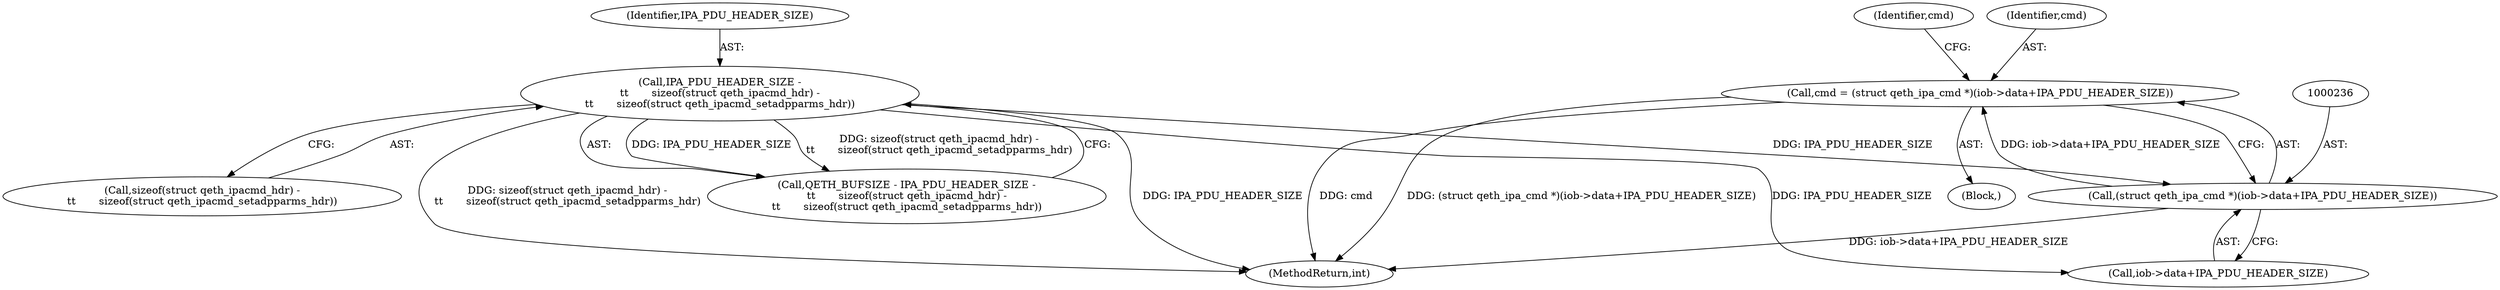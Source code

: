 digraph "0_linux_6fb392b1a63ae36c31f62bc3fc8630b49d602b62@pointer" {
"1000233" [label="(Call,cmd = (struct qeth_ipa_cmd *)(iob->data+IPA_PDU_HEADER_SIZE))"];
"1000235" [label="(Call,(struct qeth_ipa_cmd *)(iob->data+IPA_PDU_HEADER_SIZE))"];
"1000161" [label="(Call,IPA_PDU_HEADER_SIZE -\n\t\t       sizeof(struct qeth_ipacmd_hdr) -\n\t\t       sizeof(struct qeth_ipacmd_setadpparms_hdr))"];
"1000233" [label="(Call,cmd = (struct qeth_ipa_cmd *)(iob->data+IPA_PDU_HEADER_SIZE))"];
"1000237" [label="(Call,iob->data+IPA_PDU_HEADER_SIZE)"];
"1000159" [label="(Call,QETH_BUFSIZE - IPA_PDU_HEADER_SIZE -\n\t\t       sizeof(struct qeth_ipacmd_hdr) -\n\t\t       sizeof(struct qeth_ipacmd_setadpparms_hdr))"];
"1000234" [label="(Identifier,cmd)"];
"1000302" [label="(MethodReturn,int)"];
"1000163" [label="(Call,sizeof(struct qeth_ipacmd_hdr) -\n\t\t       sizeof(struct qeth_ipacmd_setadpparms_hdr))"];
"1000248" [label="(Identifier,cmd)"];
"1000104" [label="(Block,)"];
"1000162" [label="(Identifier,IPA_PDU_HEADER_SIZE)"];
"1000235" [label="(Call,(struct qeth_ipa_cmd *)(iob->data+IPA_PDU_HEADER_SIZE))"];
"1000161" [label="(Call,IPA_PDU_HEADER_SIZE -\n\t\t       sizeof(struct qeth_ipacmd_hdr) -\n\t\t       sizeof(struct qeth_ipacmd_setadpparms_hdr))"];
"1000233" -> "1000104"  [label="AST: "];
"1000233" -> "1000235"  [label="CFG: "];
"1000234" -> "1000233"  [label="AST: "];
"1000235" -> "1000233"  [label="AST: "];
"1000248" -> "1000233"  [label="CFG: "];
"1000233" -> "1000302"  [label="DDG: (struct qeth_ipa_cmd *)(iob->data+IPA_PDU_HEADER_SIZE)"];
"1000233" -> "1000302"  [label="DDG: cmd"];
"1000235" -> "1000233"  [label="DDG: iob->data+IPA_PDU_HEADER_SIZE"];
"1000235" -> "1000237"  [label="CFG: "];
"1000236" -> "1000235"  [label="AST: "];
"1000237" -> "1000235"  [label="AST: "];
"1000235" -> "1000302"  [label="DDG: iob->data+IPA_PDU_HEADER_SIZE"];
"1000161" -> "1000235"  [label="DDG: IPA_PDU_HEADER_SIZE"];
"1000161" -> "1000159"  [label="AST: "];
"1000161" -> "1000163"  [label="CFG: "];
"1000162" -> "1000161"  [label="AST: "];
"1000163" -> "1000161"  [label="AST: "];
"1000159" -> "1000161"  [label="CFG: "];
"1000161" -> "1000302"  [label="DDG: sizeof(struct qeth_ipacmd_hdr) -\n\t\t       sizeof(struct qeth_ipacmd_setadpparms_hdr)"];
"1000161" -> "1000302"  [label="DDG: IPA_PDU_HEADER_SIZE"];
"1000161" -> "1000159"  [label="DDG: IPA_PDU_HEADER_SIZE"];
"1000161" -> "1000159"  [label="DDG: sizeof(struct qeth_ipacmd_hdr) -\n\t\t       sizeof(struct qeth_ipacmd_setadpparms_hdr)"];
"1000161" -> "1000237"  [label="DDG: IPA_PDU_HEADER_SIZE"];
}
